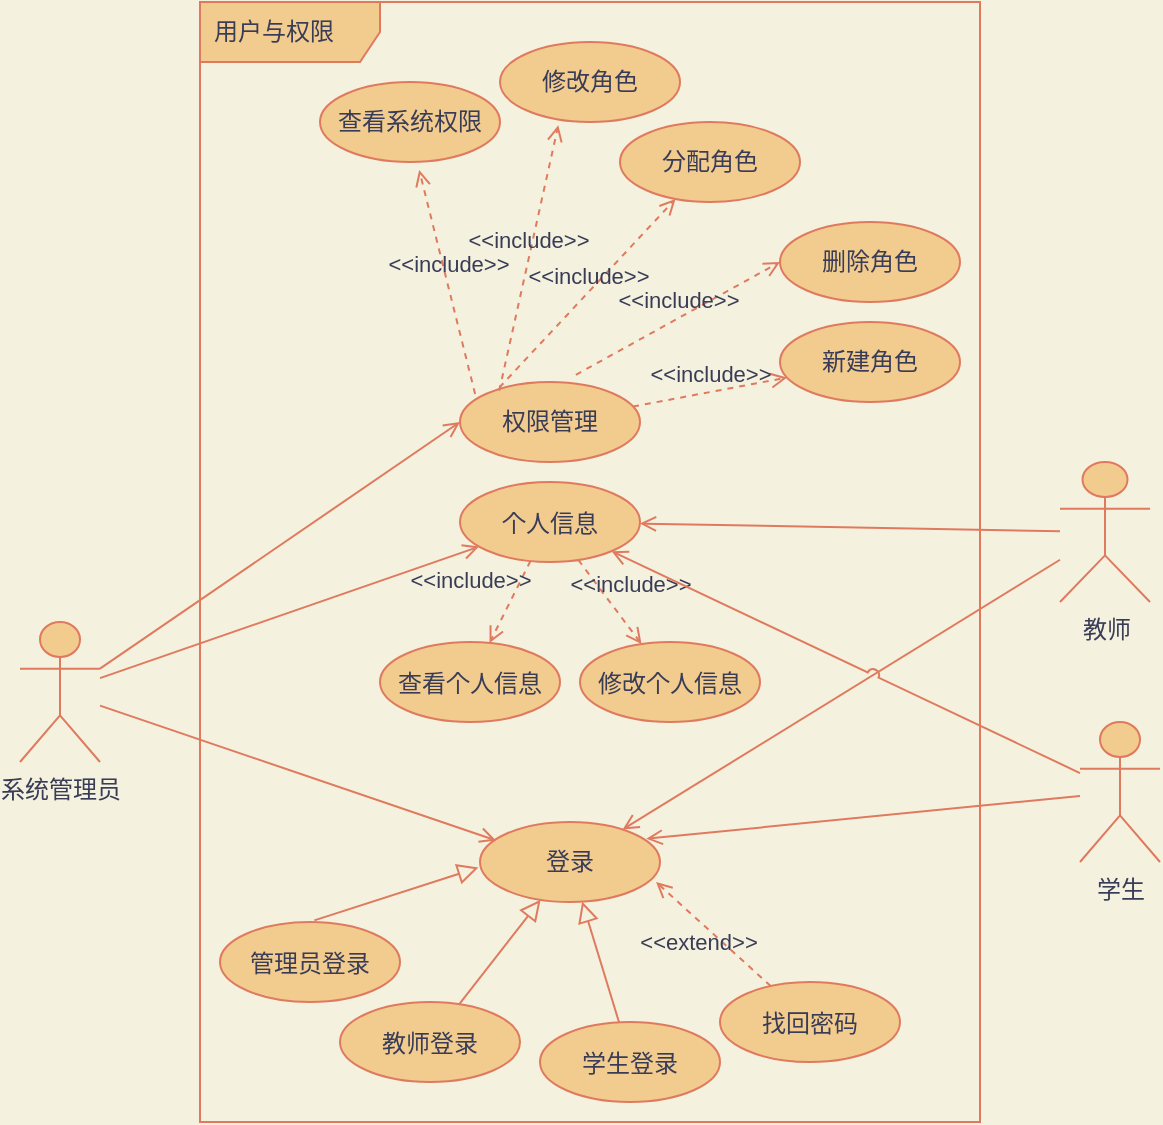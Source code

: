 <mxfile version="15.4.0" type="device"><diagram id="zpCXZ6JaWuWkowjs00DK" name="第 1 页"><mxGraphModel dx="853" dy="1662" grid="1" gridSize="10" guides="0" tooltips="1" connect="0" arrows="0" fold="1" page="1" pageScale="1" pageWidth="827" pageHeight="1169" background="#F4F1DE" math="0" shadow="0"><root><mxCell id="0"/><mxCell id="1" parent="0"/><mxCell id="jAWai1CJY-eBcTECE7gs-1" value="系统管理员" style="shape=umlActor;verticalLabelPosition=bottom;verticalAlign=top;html=1;outlineConnect=0;fillColor=#F2CC8F;strokeColor=#E07A5F;fontColor=#393C56;" parent="1" vertex="1"><mxGeometry x="390" y="110" width="40" height="70" as="geometry"/></mxCell><mxCell id="jAWai1CJY-eBcTECE7gs-2" value="教师" style="shape=umlActor;verticalLabelPosition=bottom;verticalAlign=top;html=1;outlineConnect=0;fillColor=#F2CC8F;strokeColor=#E07A5F;fontColor=#393C56;" parent="1" vertex="1"><mxGeometry x="910" y="30" width="45" height="70" as="geometry"/></mxCell><mxCell id="jAWai1CJY-eBcTECE7gs-17" value="" style="endArrow=open;startArrow=none;endFill=0;startFill=0;html=1;verticalAlign=bottom;labelBackgroundColor=none;strokeWidth=1;rounded=0;entryX=0;entryY=0.5;entryDx=0;entryDy=0;strokeColor=#E07A5F;fontColor=#393C56;exitX=1;exitY=0.333;exitDx=0;exitDy=0;exitPerimeter=0;" parent="1" target="7zx1QSiGI9dpDAgD0Z92-7" edge="1" source="jAWai1CJY-eBcTECE7gs-1"><mxGeometry width="160" relative="1" as="geometry"><mxPoint x="170" y="290" as="sourcePoint"/><mxPoint x="370.81" y="412.6" as="targetPoint"/></mxGeometry></mxCell><mxCell id="jAWai1CJY-eBcTECE7gs-21" value="学生" style="shape=umlActor;verticalLabelPosition=bottom;verticalAlign=top;html=1;outlineConnect=0;fillColor=#F2CC8F;strokeColor=#E07A5F;fontColor=#393C56;" parent="1" vertex="1"><mxGeometry x="920" y="160" width="40" height="70" as="geometry"/></mxCell><mxCell id="jAWai1CJY-eBcTECE7gs-26" value="&amp;lt;&amp;lt;extend&amp;gt;&amp;gt;" style="endArrow=open;html=1;rounded=0;align=center;verticalAlign=bottom;dashed=1;endFill=0;labelBackgroundColor=none;strokeColor=#E07A5F;fontColor=#393C56;entryX=0.978;entryY=0.75;entryDx=0;entryDy=0;entryPerimeter=0;" parent="1" target="7zx1QSiGI9dpDAgD0Z92-8" edge="1" source="jAWai1CJY-eBcTECE7gs-28"><mxGeometry x="-0.064" y="15" relative="1" as="geometry"><mxPoint x="600" y="350" as="sourcePoint"/><mxPoint x="480.0" y="361.8" as="targetPoint"/><mxPoint as="offset"/></mxGeometry></mxCell><mxCell id="jAWai1CJY-eBcTECE7gs-27" value="" style="resizable=0;html=1;align=center;verticalAlign=top;labelBackgroundColor=none;fillColor=#F2CC8F;strokeColor=#E07A5F;fontColor=#393C56;" parent="jAWai1CJY-eBcTECE7gs-26" connectable="0" vertex="1"><mxGeometry relative="1" as="geometry"/></mxCell><mxCell id="jAWai1CJY-eBcTECE7gs-28" value="找回密码" style="ellipse;fillColor=#F2CC8F;strokeColor=#E07A5F;fontColor=#393C56;" parent="1" vertex="1"><mxGeometry x="740" y="290" width="90" height="40" as="geometry"/></mxCell><mxCell id="jAWai1CJY-eBcTECE7gs-32" value="修改角色" style="ellipse;whiteSpace=wrap;html=1;fillColor=#F2CC8F;strokeColor=#E07A5F;fontColor=#393C56;" parent="1" vertex="1"><mxGeometry x="630" y="-180" width="90" height="40" as="geometry"/></mxCell><mxCell id="jAWai1CJY-eBcTECE7gs-33" value="删除角色" style="ellipse;whiteSpace=wrap;html=1;fillColor=#F2CC8F;strokeColor=#E07A5F;fontColor=#393C56;" parent="1" vertex="1"><mxGeometry x="770" y="-90" width="90" height="40" as="geometry"/></mxCell><mxCell id="jAWai1CJY-eBcTECE7gs-36" value="用户与权限" style="shape=umlFrame;whiteSpace=wrap;html=1;width=90;height=30;boundedLbl=1;verticalAlign=middle;align=left;spacingLeft=5;rounded=0;sketch=0;fontColor=#393C56;strokeColor=#E07A5F;fillColor=#F2CC8F;" parent="1" vertex="1"><mxGeometry x="480" y="-200" width="390" height="560" as="geometry"/></mxCell><mxCell id="7zx1QSiGI9dpDAgD0Z92-2" value="查看系统权限" style="ellipse;whiteSpace=wrap;html=1;fillColor=#F2CC8F;strokeColor=#E07A5F;fontColor=#393C56;" vertex="1" parent="1"><mxGeometry x="540" y="-160" width="90" height="40" as="geometry"/></mxCell><mxCell id="7zx1QSiGI9dpDAgD0Z92-3" value="分配角色" style="ellipse;whiteSpace=wrap;html=1;fillColor=#F2CC8F;strokeColor=#E07A5F;fontColor=#393C56;" vertex="1" parent="1"><mxGeometry x="690" y="-140" width="90" height="40" as="geometry"/></mxCell><mxCell id="7zx1QSiGI9dpDAgD0Z92-7" value="权限管理" style="ellipse;whiteSpace=wrap;html=1;fillColor=#F2CC8F;strokeColor=#E07A5F;fontColor=#393C56;" vertex="1" parent="1"><mxGeometry x="610" y="-10" width="90" height="40" as="geometry"/></mxCell><mxCell id="7zx1QSiGI9dpDAgD0Z92-8" value="登录" style="ellipse;whiteSpace=wrap;html=1;fillColor=#F2CC8F;strokeColor=#E07A5F;fontColor=#393C56;" vertex="1" parent="1"><mxGeometry x="620" y="210" width="90" height="40" as="geometry"/></mxCell><mxCell id="7zx1QSiGI9dpDAgD0Z92-9" value="个人信息" style="ellipse;fillColor=#F2CC8F;strokeColor=#E07A5F;fontColor=#393C56;" vertex="1" parent="1"><mxGeometry x="610" y="40" width="90" height="40" as="geometry"/></mxCell><mxCell id="7zx1QSiGI9dpDAgD0Z92-11" value="查看个人信息" style="ellipse;fillColor=#F2CC8F;strokeColor=#E07A5F;fontColor=#393C56;" vertex="1" parent="1"><mxGeometry x="570" y="120" width="90" height="40" as="geometry"/></mxCell><mxCell id="7zx1QSiGI9dpDAgD0Z92-12" value="修改个人信息" style="ellipse;fillColor=#F2CC8F;strokeColor=#E07A5F;fontColor=#393C56;" vertex="1" parent="1"><mxGeometry x="670" y="120" width="90" height="40" as="geometry"/></mxCell><mxCell id="7zx1QSiGI9dpDAgD0Z92-13" value="&amp;lt;&amp;lt;include&amp;gt;&amp;gt;" style="html=1;verticalAlign=bottom;labelBackgroundColor=none;endArrow=open;endFill=0;dashed=1;rounded=0;strokeColor=#E07A5F;fontColor=#393C56;" edge="1" parent="1" source="7zx1QSiGI9dpDAgD0Z92-9" target="7zx1QSiGI9dpDAgD0Z92-12"><mxGeometry x="0.233" y="8" width="160" relative="1" as="geometry"><mxPoint x="720" y="170" as="sourcePoint"/><mxPoint x="880" y="170" as="targetPoint"/><mxPoint as="offset"/></mxGeometry></mxCell><mxCell id="7zx1QSiGI9dpDAgD0Z92-14" value="&amp;lt;&amp;lt;include&amp;gt;&amp;gt;" style="html=1;verticalAlign=bottom;labelBackgroundColor=none;endArrow=open;endFill=0;dashed=1;rounded=0;strokeColor=#E07A5F;fontColor=#393C56;" edge="1" parent="1" source="7zx1QSiGI9dpDAgD0Z92-9" target="7zx1QSiGI9dpDAgD0Z92-11"><mxGeometry x="0.328" y="-19" width="160" relative="1" as="geometry"><mxPoint x="720" y="169" as="sourcePoint"/><mxPoint x="820" y="140" as="targetPoint"/><mxPoint as="offset"/></mxGeometry></mxCell><mxCell id="7zx1QSiGI9dpDAgD0Z92-17" value="新建角色" style="ellipse;whiteSpace=wrap;html=1;fillColor=#F2CC8F;strokeColor=#E07A5F;fontColor=#393C56;" vertex="1" parent="1"><mxGeometry x="770" y="-40" width="90" height="40" as="geometry"/></mxCell><mxCell id="7zx1QSiGI9dpDAgD0Z92-18" value="&amp;lt;&amp;lt;include&amp;gt;&amp;gt;" style="html=1;verticalAlign=bottom;labelBackgroundColor=none;endArrow=open;endFill=0;dashed=1;rounded=0;entryX=0.324;entryY=1.04;entryDx=0;entryDy=0;entryPerimeter=0;exitX=0.218;exitY=0.11;exitDx=0;exitDy=0;exitPerimeter=0;strokeColor=#E07A5F;fontColor=#393C56;" edge="1" parent="1" source="7zx1QSiGI9dpDAgD0Z92-7" target="jAWai1CJY-eBcTECE7gs-32"><mxGeometry width="160" relative="1" as="geometry"><mxPoint x="735.249" y="101.056" as="sourcePoint"/><mxPoint x="830" y="80" as="targetPoint"/></mxGeometry></mxCell><mxCell id="7zx1QSiGI9dpDAgD0Z92-19" value="&amp;lt;&amp;lt;include&amp;gt;&amp;gt;" style="html=1;verticalAlign=bottom;labelBackgroundColor=none;endArrow=open;endFill=0;dashed=1;rounded=0;exitX=0.218;exitY=0.07;exitDx=0;exitDy=0;exitPerimeter=0;strokeColor=#E07A5F;fontColor=#393C56;" edge="1" parent="1" source="7zx1QSiGI9dpDAgD0Z92-7" target="7zx1QSiGI9dpDAgD0Z92-3"><mxGeometry width="160" relative="1" as="geometry"><mxPoint x="696.82" y="-94.142" as="sourcePoint"/><mxPoint x="793.22" y="-171.6" as="targetPoint"/></mxGeometry></mxCell><mxCell id="7zx1QSiGI9dpDAgD0Z92-20" value="&amp;lt;&amp;lt;include&amp;gt;&amp;gt;" style="html=1;verticalAlign=bottom;labelBackgroundColor=none;endArrow=open;endFill=0;dashed=1;rounded=0;entryX=0;entryY=0.5;entryDx=0;entryDy=0;exitX=0.644;exitY=-0.09;exitDx=0;exitDy=0;exitPerimeter=0;strokeColor=#E07A5F;fontColor=#393C56;" edge="1" parent="1" source="7zx1QSiGI9dpDAgD0Z92-7" target="jAWai1CJY-eBcTECE7gs-33"><mxGeometry width="160" relative="1" as="geometry"><mxPoint x="710" y="20" as="sourcePoint"/><mxPoint x="803.22" y="-161.6" as="targetPoint"/></mxGeometry></mxCell><mxCell id="7zx1QSiGI9dpDAgD0Z92-21" value="&amp;lt;&amp;lt;include&amp;gt;&amp;gt;" style="html=1;verticalAlign=bottom;labelBackgroundColor=none;endArrow=open;endFill=0;dashed=1;rounded=0;entryX=0.551;entryY=1.1;entryDx=0;entryDy=0;entryPerimeter=0;exitX=0.084;exitY=0.15;exitDx=0;exitDy=0;exitPerimeter=0;strokeColor=#E07A5F;fontColor=#393C56;" edge="1" parent="1" source="7zx1QSiGI9dpDAgD0Z92-7" target="7zx1QSiGI9dpDAgD0Z92-2"><mxGeometry width="160" relative="1" as="geometry"><mxPoint x="680" y="-20" as="sourcePoint"/><mxPoint x="800" y="-80" as="targetPoint"/></mxGeometry></mxCell><mxCell id="7zx1QSiGI9dpDAgD0Z92-22" value="&amp;lt;&amp;lt;include&amp;gt;&amp;gt;" style="html=1;verticalAlign=bottom;labelBackgroundColor=none;endArrow=open;endFill=0;dashed=1;rounded=0;strokeColor=#E07A5F;fontColor=#393C56;" edge="1" parent="1" source="7zx1QSiGI9dpDAgD0Z92-7" target="7zx1QSiGI9dpDAgD0Z92-17"><mxGeometry width="160" relative="1" as="geometry"><mxPoint x="710" y="-80" as="sourcePoint"/><mxPoint x="806.03" y="-44" as="targetPoint"/></mxGeometry></mxCell><mxCell id="7zx1QSiGI9dpDAgD0Z92-23" value="" style="endArrow=block;startArrow=none;endFill=0;startFill=0;endSize=8;html=1;verticalAlign=bottom;labelBackgroundColor=none;rounded=0;entryX=-0.009;entryY=0.57;entryDx=0;entryDy=0;entryPerimeter=0;exitX=0.524;exitY=-0.02;exitDx=0;exitDy=0;exitPerimeter=0;strokeColor=#E07A5F;fontColor=#393C56;" edge="1" parent="1" source="7zx1QSiGI9dpDAgD0Z92-24" target="7zx1QSiGI9dpDAgD0Z92-8"><mxGeometry width="160" relative="1" as="geometry"><mxPoint x="790" y="150" as="sourcePoint"/><mxPoint x="640" y="240" as="targetPoint"/></mxGeometry></mxCell><mxCell id="7zx1QSiGI9dpDAgD0Z92-24" value="管理员登录" style="ellipse;fillColor=#F2CC8F;strokeColor=#E07A5F;fontColor=#393C56;" vertex="1" parent="1"><mxGeometry x="490" y="260" width="90" height="40" as="geometry"/></mxCell><mxCell id="7zx1QSiGI9dpDAgD0Z92-25" value="教师登录" style="ellipse;fillColor=#F2CC8F;strokeColor=#E07A5F;fontColor=#393C56;" vertex="1" parent="1"><mxGeometry x="550" y="300" width="90" height="40" as="geometry"/></mxCell><mxCell id="7zx1QSiGI9dpDAgD0Z92-26" value="学生登录" style="ellipse;fillColor=#F2CC8F;strokeColor=#E07A5F;fontColor=#393C56;" vertex="1" parent="1"><mxGeometry x="650" y="310" width="90" height="40" as="geometry"/></mxCell><mxCell id="7zx1QSiGI9dpDAgD0Z92-27" value="" style="endArrow=block;startArrow=none;endFill=0;startFill=0;endSize=8;html=1;verticalAlign=bottom;labelBackgroundColor=none;rounded=0;strokeColor=#E07A5F;fontColor=#393C56;" edge="1" parent="1" source="7zx1QSiGI9dpDAgD0Z92-25" target="7zx1QSiGI9dpDAgD0Z92-8"><mxGeometry width="160" relative="1" as="geometry"><mxPoint x="800" y="160" as="sourcePoint"/><mxPoint x="720" y="180" as="targetPoint"/></mxGeometry></mxCell><mxCell id="7zx1QSiGI9dpDAgD0Z92-28" value="" style="endArrow=block;startArrow=none;endFill=0;startFill=0;endSize=8;html=1;verticalAlign=bottom;labelBackgroundColor=none;rounded=0;exitX=0.44;exitY=0.01;exitDx=0;exitDy=0;exitPerimeter=0;strokeColor=#E07A5F;fontColor=#393C56;" edge="1" parent="1" source="7zx1QSiGI9dpDAgD0Z92-26" target="7zx1QSiGI9dpDAgD0Z92-8"><mxGeometry width="160" relative="1" as="geometry"><mxPoint x="810" y="170" as="sourcePoint"/><mxPoint x="730" y="190" as="targetPoint"/></mxGeometry></mxCell><mxCell id="7zx1QSiGI9dpDAgD0Z92-29" value="" style="endArrow=open;startArrow=none;endFill=0;startFill=0;html=1;verticalAlign=bottom;labelBackgroundColor=none;strokeWidth=1;rounded=0;strokeColor=#E07A5F;fontColor=#393C56;entryX=0.924;entryY=0.21;entryDx=0;entryDy=0;entryPerimeter=0;" edge="1" parent="1" source="jAWai1CJY-eBcTECE7gs-21" target="7zx1QSiGI9dpDAgD0Z92-8"><mxGeometry width="160" relative="1" as="geometry"><mxPoint x="330" y="-16.667" as="sourcePoint"/><mxPoint x="441.454" y="140.928" as="targetPoint"/></mxGeometry></mxCell><mxCell id="7zx1QSiGI9dpDAgD0Z92-36" value="" style="endArrow=open;startArrow=none;endFill=0;startFill=0;html=1;verticalAlign=bottom;labelBackgroundColor=none;strokeWidth=1;rounded=0;strokeColor=#E07A5F;fontColor=#393C56;" edge="1" parent="1" source="jAWai1CJY-eBcTECE7gs-1" target="7zx1QSiGI9dpDAgD0Z92-9"><mxGeometry width="160" relative="1" as="geometry"><mxPoint x="950" y="283.333" as="sourcePoint"/><mxPoint x="856.76" y="350.8" as="targetPoint"/></mxGeometry></mxCell><mxCell id="7zx1QSiGI9dpDAgD0Z92-41" value="" style="endArrow=open;startArrow=none;endFill=0;startFill=0;html=1;verticalAlign=bottom;labelBackgroundColor=none;strokeWidth=1;rounded=0;strokeColor=#E07A5F;fontColor=#393C56;" edge="1" parent="1" source="jAWai1CJY-eBcTECE7gs-2" target="7zx1QSiGI9dpDAgD0Z92-8"><mxGeometry width="160" relative="1" as="geometry"><mxPoint x="450" y="220" as="sourcePoint"/><mxPoint x="631.739" y="95.506" as="targetPoint"/></mxGeometry></mxCell><mxCell id="7zx1QSiGI9dpDAgD0Z92-43" value="" style="endArrow=open;startArrow=none;endFill=0;startFill=0;html=1;verticalAlign=bottom;labelBackgroundColor=none;strokeWidth=1;rounded=0;strokeColor=#E07A5F;fontColor=#393C56;noJump=0;orthogonalLoop=0;orthogonal=0;bendable=1;sketch=0;jumpStyle=arc;" edge="1" parent="1" source="jAWai1CJY-eBcTECE7gs-21" target="7zx1QSiGI9dpDAgD0Z92-9"><mxGeometry width="160" relative="1" as="geometry"><mxPoint x="900" y="252.428" as="sourcePoint"/><mxPoint x="713.16" y="228.4" as="targetPoint"/></mxGeometry></mxCell><mxCell id="7zx1QSiGI9dpDAgD0Z92-44" value="" style="endArrow=open;startArrow=none;endFill=0;startFill=0;html=1;verticalAlign=bottom;labelBackgroundColor=none;strokeWidth=1;rounded=0;strokeColor=#E07A5F;fontColor=#393C56;" edge="1" parent="1" source="jAWai1CJY-eBcTECE7gs-2" target="7zx1QSiGI9dpDAgD0Z92-9"><mxGeometry width="160" relative="1" as="geometry"><mxPoint x="460" y="29" as="sourcePoint"/><mxPoint x="623.964" y="61.793" as="targetPoint"/></mxGeometry></mxCell><mxCell id="7zx1QSiGI9dpDAgD0Z92-45" value="" style="endArrow=open;startArrow=none;endFill=0;startFill=0;html=1;verticalAlign=bottom;labelBackgroundColor=none;strokeWidth=1;rounded=0;strokeColor=#E07A5F;fontColor=#393C56;entryX=0.089;entryY=0.23;entryDx=0;entryDy=0;entryPerimeter=0;" edge="1" parent="1" source="jAWai1CJY-eBcTECE7gs-1" target="7zx1QSiGI9dpDAgD0Z92-8"><mxGeometry width="160" relative="1" as="geometry"><mxPoint x="460" y="29" as="sourcePoint"/><mxPoint x="623.964" y="61.793" as="targetPoint"/></mxGeometry></mxCell></root></mxGraphModel></diagram></mxfile>